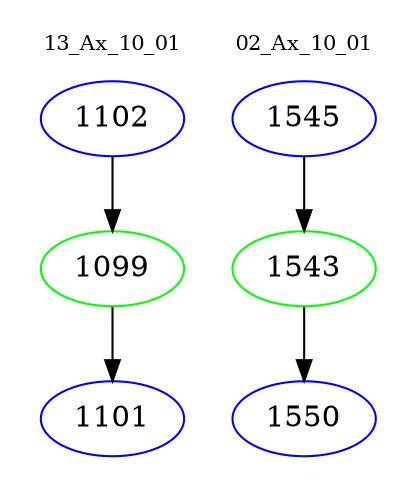 digraph{
subgraph cluster_0 {
color = white
label = "13_Ax_10_01";
fontsize=10;
T0_1102 [label="1102", color="blue"]
T0_1102 -> T0_1099 [color="black"]
T0_1099 [label="1099", color="green"]
T0_1099 -> T0_1101 [color="black"]
T0_1101 [label="1101", color="blue"]
}
subgraph cluster_1 {
color = white
label = "02_Ax_10_01";
fontsize=10;
T1_1545 [label="1545", color="blue"]
T1_1545 -> T1_1543 [color="black"]
T1_1543 [label="1543", color="green"]
T1_1543 -> T1_1550 [color="black"]
T1_1550 [label="1550", color="blue"]
}
}

